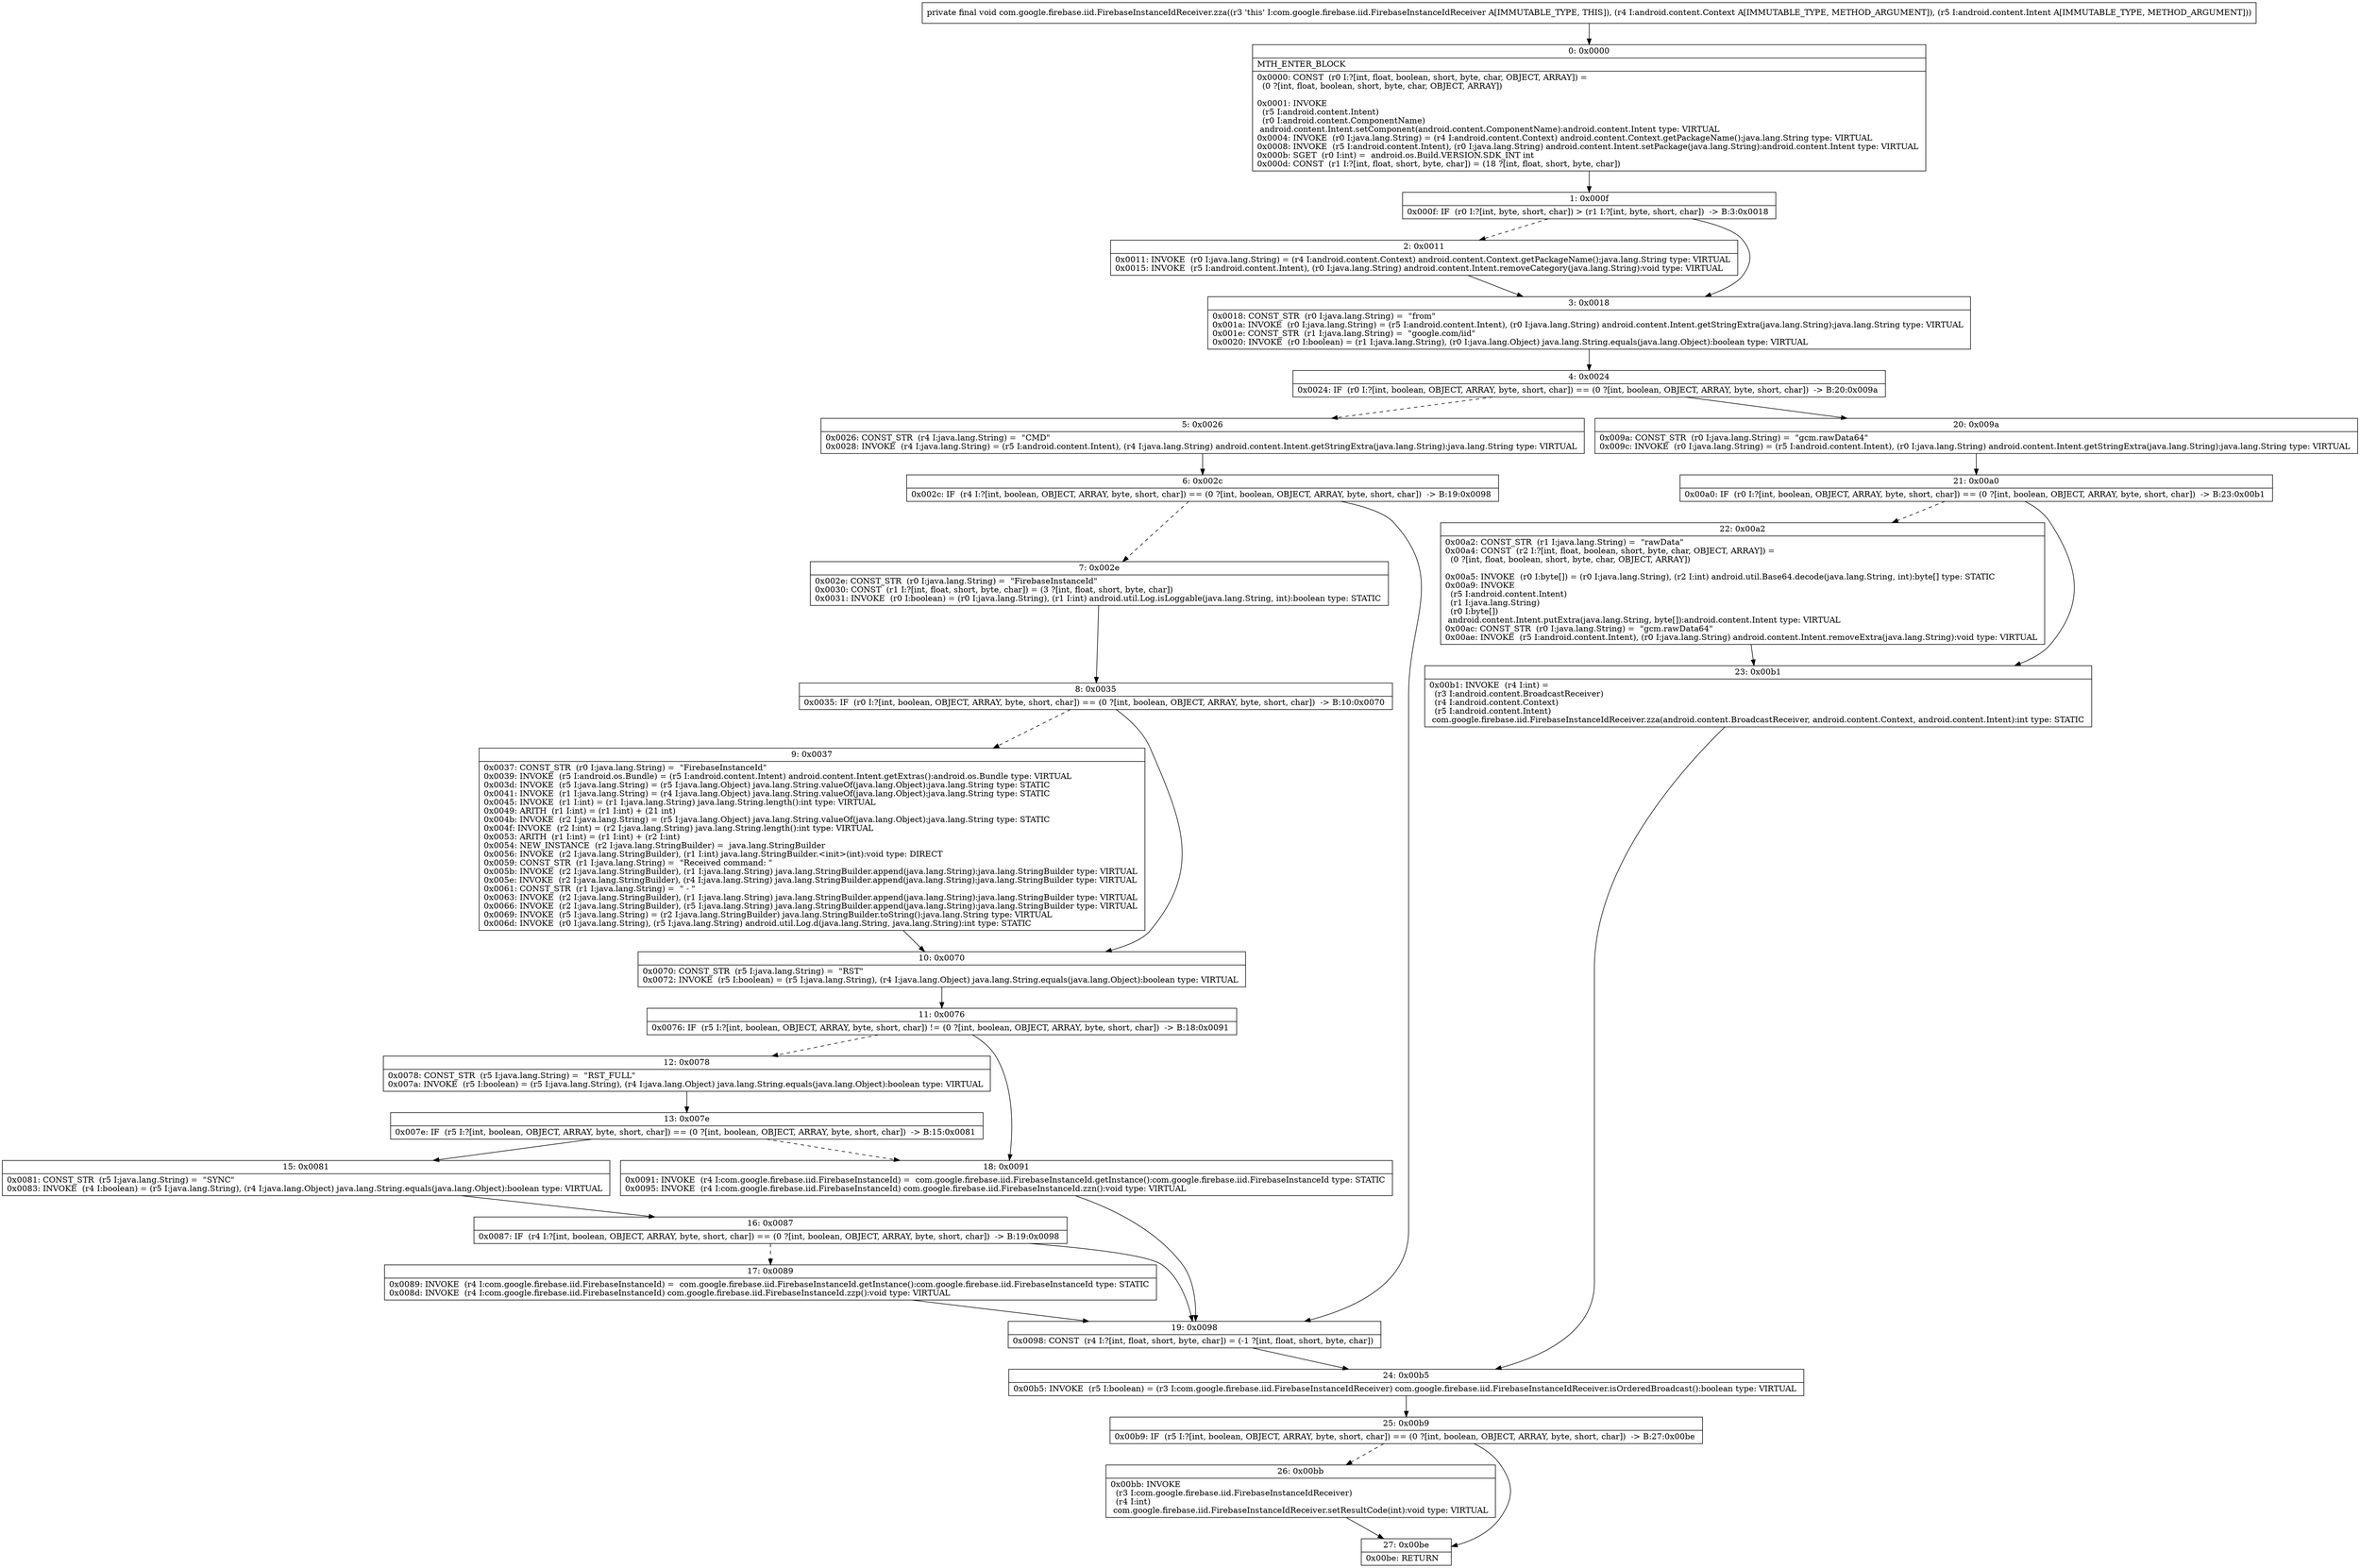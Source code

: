 digraph "CFG forcom.google.firebase.iid.FirebaseInstanceIdReceiver.zza(Landroid\/content\/Context;Landroid\/content\/Intent;)V" {
Node_0 [shape=record,label="{0\:\ 0x0000|MTH_ENTER_BLOCK\l|0x0000: CONST  (r0 I:?[int, float, boolean, short, byte, char, OBJECT, ARRAY]) = \l  (0 ?[int, float, boolean, short, byte, char, OBJECT, ARRAY])\l \l0x0001: INVOKE  \l  (r5 I:android.content.Intent)\l  (r0 I:android.content.ComponentName)\l android.content.Intent.setComponent(android.content.ComponentName):android.content.Intent type: VIRTUAL \l0x0004: INVOKE  (r0 I:java.lang.String) = (r4 I:android.content.Context) android.content.Context.getPackageName():java.lang.String type: VIRTUAL \l0x0008: INVOKE  (r5 I:android.content.Intent), (r0 I:java.lang.String) android.content.Intent.setPackage(java.lang.String):android.content.Intent type: VIRTUAL \l0x000b: SGET  (r0 I:int) =  android.os.Build.VERSION.SDK_INT int \l0x000d: CONST  (r1 I:?[int, float, short, byte, char]) = (18 ?[int, float, short, byte, char]) \l}"];
Node_1 [shape=record,label="{1\:\ 0x000f|0x000f: IF  (r0 I:?[int, byte, short, char]) \> (r1 I:?[int, byte, short, char])  \-\> B:3:0x0018 \l}"];
Node_2 [shape=record,label="{2\:\ 0x0011|0x0011: INVOKE  (r0 I:java.lang.String) = (r4 I:android.content.Context) android.content.Context.getPackageName():java.lang.String type: VIRTUAL \l0x0015: INVOKE  (r5 I:android.content.Intent), (r0 I:java.lang.String) android.content.Intent.removeCategory(java.lang.String):void type: VIRTUAL \l}"];
Node_3 [shape=record,label="{3\:\ 0x0018|0x0018: CONST_STR  (r0 I:java.lang.String) =  \"from\" \l0x001a: INVOKE  (r0 I:java.lang.String) = (r5 I:android.content.Intent), (r0 I:java.lang.String) android.content.Intent.getStringExtra(java.lang.String):java.lang.String type: VIRTUAL \l0x001e: CONST_STR  (r1 I:java.lang.String) =  \"google.com\/iid\" \l0x0020: INVOKE  (r0 I:boolean) = (r1 I:java.lang.String), (r0 I:java.lang.Object) java.lang.String.equals(java.lang.Object):boolean type: VIRTUAL \l}"];
Node_4 [shape=record,label="{4\:\ 0x0024|0x0024: IF  (r0 I:?[int, boolean, OBJECT, ARRAY, byte, short, char]) == (0 ?[int, boolean, OBJECT, ARRAY, byte, short, char])  \-\> B:20:0x009a \l}"];
Node_5 [shape=record,label="{5\:\ 0x0026|0x0026: CONST_STR  (r4 I:java.lang.String) =  \"CMD\" \l0x0028: INVOKE  (r4 I:java.lang.String) = (r5 I:android.content.Intent), (r4 I:java.lang.String) android.content.Intent.getStringExtra(java.lang.String):java.lang.String type: VIRTUAL \l}"];
Node_6 [shape=record,label="{6\:\ 0x002c|0x002c: IF  (r4 I:?[int, boolean, OBJECT, ARRAY, byte, short, char]) == (0 ?[int, boolean, OBJECT, ARRAY, byte, short, char])  \-\> B:19:0x0098 \l}"];
Node_7 [shape=record,label="{7\:\ 0x002e|0x002e: CONST_STR  (r0 I:java.lang.String) =  \"FirebaseInstanceId\" \l0x0030: CONST  (r1 I:?[int, float, short, byte, char]) = (3 ?[int, float, short, byte, char]) \l0x0031: INVOKE  (r0 I:boolean) = (r0 I:java.lang.String), (r1 I:int) android.util.Log.isLoggable(java.lang.String, int):boolean type: STATIC \l}"];
Node_8 [shape=record,label="{8\:\ 0x0035|0x0035: IF  (r0 I:?[int, boolean, OBJECT, ARRAY, byte, short, char]) == (0 ?[int, boolean, OBJECT, ARRAY, byte, short, char])  \-\> B:10:0x0070 \l}"];
Node_9 [shape=record,label="{9\:\ 0x0037|0x0037: CONST_STR  (r0 I:java.lang.String) =  \"FirebaseInstanceId\" \l0x0039: INVOKE  (r5 I:android.os.Bundle) = (r5 I:android.content.Intent) android.content.Intent.getExtras():android.os.Bundle type: VIRTUAL \l0x003d: INVOKE  (r5 I:java.lang.String) = (r5 I:java.lang.Object) java.lang.String.valueOf(java.lang.Object):java.lang.String type: STATIC \l0x0041: INVOKE  (r1 I:java.lang.String) = (r4 I:java.lang.Object) java.lang.String.valueOf(java.lang.Object):java.lang.String type: STATIC \l0x0045: INVOKE  (r1 I:int) = (r1 I:java.lang.String) java.lang.String.length():int type: VIRTUAL \l0x0049: ARITH  (r1 I:int) = (r1 I:int) + (21 int) \l0x004b: INVOKE  (r2 I:java.lang.String) = (r5 I:java.lang.Object) java.lang.String.valueOf(java.lang.Object):java.lang.String type: STATIC \l0x004f: INVOKE  (r2 I:int) = (r2 I:java.lang.String) java.lang.String.length():int type: VIRTUAL \l0x0053: ARITH  (r1 I:int) = (r1 I:int) + (r2 I:int) \l0x0054: NEW_INSTANCE  (r2 I:java.lang.StringBuilder) =  java.lang.StringBuilder \l0x0056: INVOKE  (r2 I:java.lang.StringBuilder), (r1 I:int) java.lang.StringBuilder.\<init\>(int):void type: DIRECT \l0x0059: CONST_STR  (r1 I:java.lang.String) =  \"Received command: \" \l0x005b: INVOKE  (r2 I:java.lang.StringBuilder), (r1 I:java.lang.String) java.lang.StringBuilder.append(java.lang.String):java.lang.StringBuilder type: VIRTUAL \l0x005e: INVOKE  (r2 I:java.lang.StringBuilder), (r4 I:java.lang.String) java.lang.StringBuilder.append(java.lang.String):java.lang.StringBuilder type: VIRTUAL \l0x0061: CONST_STR  (r1 I:java.lang.String) =  \" \- \" \l0x0063: INVOKE  (r2 I:java.lang.StringBuilder), (r1 I:java.lang.String) java.lang.StringBuilder.append(java.lang.String):java.lang.StringBuilder type: VIRTUAL \l0x0066: INVOKE  (r2 I:java.lang.StringBuilder), (r5 I:java.lang.String) java.lang.StringBuilder.append(java.lang.String):java.lang.StringBuilder type: VIRTUAL \l0x0069: INVOKE  (r5 I:java.lang.String) = (r2 I:java.lang.StringBuilder) java.lang.StringBuilder.toString():java.lang.String type: VIRTUAL \l0x006d: INVOKE  (r0 I:java.lang.String), (r5 I:java.lang.String) android.util.Log.d(java.lang.String, java.lang.String):int type: STATIC \l}"];
Node_10 [shape=record,label="{10\:\ 0x0070|0x0070: CONST_STR  (r5 I:java.lang.String) =  \"RST\" \l0x0072: INVOKE  (r5 I:boolean) = (r5 I:java.lang.String), (r4 I:java.lang.Object) java.lang.String.equals(java.lang.Object):boolean type: VIRTUAL \l}"];
Node_11 [shape=record,label="{11\:\ 0x0076|0x0076: IF  (r5 I:?[int, boolean, OBJECT, ARRAY, byte, short, char]) != (0 ?[int, boolean, OBJECT, ARRAY, byte, short, char])  \-\> B:18:0x0091 \l}"];
Node_12 [shape=record,label="{12\:\ 0x0078|0x0078: CONST_STR  (r5 I:java.lang.String) =  \"RST_FULL\" \l0x007a: INVOKE  (r5 I:boolean) = (r5 I:java.lang.String), (r4 I:java.lang.Object) java.lang.String.equals(java.lang.Object):boolean type: VIRTUAL \l}"];
Node_13 [shape=record,label="{13\:\ 0x007e|0x007e: IF  (r5 I:?[int, boolean, OBJECT, ARRAY, byte, short, char]) == (0 ?[int, boolean, OBJECT, ARRAY, byte, short, char])  \-\> B:15:0x0081 \l}"];
Node_15 [shape=record,label="{15\:\ 0x0081|0x0081: CONST_STR  (r5 I:java.lang.String) =  \"SYNC\" \l0x0083: INVOKE  (r4 I:boolean) = (r5 I:java.lang.String), (r4 I:java.lang.Object) java.lang.String.equals(java.lang.Object):boolean type: VIRTUAL \l}"];
Node_16 [shape=record,label="{16\:\ 0x0087|0x0087: IF  (r4 I:?[int, boolean, OBJECT, ARRAY, byte, short, char]) == (0 ?[int, boolean, OBJECT, ARRAY, byte, short, char])  \-\> B:19:0x0098 \l}"];
Node_17 [shape=record,label="{17\:\ 0x0089|0x0089: INVOKE  (r4 I:com.google.firebase.iid.FirebaseInstanceId) =  com.google.firebase.iid.FirebaseInstanceId.getInstance():com.google.firebase.iid.FirebaseInstanceId type: STATIC \l0x008d: INVOKE  (r4 I:com.google.firebase.iid.FirebaseInstanceId) com.google.firebase.iid.FirebaseInstanceId.zzp():void type: VIRTUAL \l}"];
Node_18 [shape=record,label="{18\:\ 0x0091|0x0091: INVOKE  (r4 I:com.google.firebase.iid.FirebaseInstanceId) =  com.google.firebase.iid.FirebaseInstanceId.getInstance():com.google.firebase.iid.FirebaseInstanceId type: STATIC \l0x0095: INVOKE  (r4 I:com.google.firebase.iid.FirebaseInstanceId) com.google.firebase.iid.FirebaseInstanceId.zzn():void type: VIRTUAL \l}"];
Node_19 [shape=record,label="{19\:\ 0x0098|0x0098: CONST  (r4 I:?[int, float, short, byte, char]) = (\-1 ?[int, float, short, byte, char]) \l}"];
Node_20 [shape=record,label="{20\:\ 0x009a|0x009a: CONST_STR  (r0 I:java.lang.String) =  \"gcm.rawData64\" \l0x009c: INVOKE  (r0 I:java.lang.String) = (r5 I:android.content.Intent), (r0 I:java.lang.String) android.content.Intent.getStringExtra(java.lang.String):java.lang.String type: VIRTUAL \l}"];
Node_21 [shape=record,label="{21\:\ 0x00a0|0x00a0: IF  (r0 I:?[int, boolean, OBJECT, ARRAY, byte, short, char]) == (0 ?[int, boolean, OBJECT, ARRAY, byte, short, char])  \-\> B:23:0x00b1 \l}"];
Node_22 [shape=record,label="{22\:\ 0x00a2|0x00a2: CONST_STR  (r1 I:java.lang.String) =  \"rawData\" \l0x00a4: CONST  (r2 I:?[int, float, boolean, short, byte, char, OBJECT, ARRAY]) = \l  (0 ?[int, float, boolean, short, byte, char, OBJECT, ARRAY])\l \l0x00a5: INVOKE  (r0 I:byte[]) = (r0 I:java.lang.String), (r2 I:int) android.util.Base64.decode(java.lang.String, int):byte[] type: STATIC \l0x00a9: INVOKE  \l  (r5 I:android.content.Intent)\l  (r1 I:java.lang.String)\l  (r0 I:byte[])\l android.content.Intent.putExtra(java.lang.String, byte[]):android.content.Intent type: VIRTUAL \l0x00ac: CONST_STR  (r0 I:java.lang.String) =  \"gcm.rawData64\" \l0x00ae: INVOKE  (r5 I:android.content.Intent), (r0 I:java.lang.String) android.content.Intent.removeExtra(java.lang.String):void type: VIRTUAL \l}"];
Node_23 [shape=record,label="{23\:\ 0x00b1|0x00b1: INVOKE  (r4 I:int) = \l  (r3 I:android.content.BroadcastReceiver)\l  (r4 I:android.content.Context)\l  (r5 I:android.content.Intent)\l com.google.firebase.iid.FirebaseInstanceIdReceiver.zza(android.content.BroadcastReceiver, android.content.Context, android.content.Intent):int type: STATIC \l}"];
Node_24 [shape=record,label="{24\:\ 0x00b5|0x00b5: INVOKE  (r5 I:boolean) = (r3 I:com.google.firebase.iid.FirebaseInstanceIdReceiver) com.google.firebase.iid.FirebaseInstanceIdReceiver.isOrderedBroadcast():boolean type: VIRTUAL \l}"];
Node_25 [shape=record,label="{25\:\ 0x00b9|0x00b9: IF  (r5 I:?[int, boolean, OBJECT, ARRAY, byte, short, char]) == (0 ?[int, boolean, OBJECT, ARRAY, byte, short, char])  \-\> B:27:0x00be \l}"];
Node_26 [shape=record,label="{26\:\ 0x00bb|0x00bb: INVOKE  \l  (r3 I:com.google.firebase.iid.FirebaseInstanceIdReceiver)\l  (r4 I:int)\l com.google.firebase.iid.FirebaseInstanceIdReceiver.setResultCode(int):void type: VIRTUAL \l}"];
Node_27 [shape=record,label="{27\:\ 0x00be|0x00be: RETURN   \l}"];
MethodNode[shape=record,label="{private final void com.google.firebase.iid.FirebaseInstanceIdReceiver.zza((r3 'this' I:com.google.firebase.iid.FirebaseInstanceIdReceiver A[IMMUTABLE_TYPE, THIS]), (r4 I:android.content.Context A[IMMUTABLE_TYPE, METHOD_ARGUMENT]), (r5 I:android.content.Intent A[IMMUTABLE_TYPE, METHOD_ARGUMENT])) }"];
MethodNode -> Node_0;
Node_0 -> Node_1;
Node_1 -> Node_2[style=dashed];
Node_1 -> Node_3;
Node_2 -> Node_3;
Node_3 -> Node_4;
Node_4 -> Node_5[style=dashed];
Node_4 -> Node_20;
Node_5 -> Node_6;
Node_6 -> Node_7[style=dashed];
Node_6 -> Node_19;
Node_7 -> Node_8;
Node_8 -> Node_9[style=dashed];
Node_8 -> Node_10;
Node_9 -> Node_10;
Node_10 -> Node_11;
Node_11 -> Node_12[style=dashed];
Node_11 -> Node_18;
Node_12 -> Node_13;
Node_13 -> Node_15;
Node_13 -> Node_18[style=dashed];
Node_15 -> Node_16;
Node_16 -> Node_17[style=dashed];
Node_16 -> Node_19;
Node_17 -> Node_19;
Node_18 -> Node_19;
Node_19 -> Node_24;
Node_20 -> Node_21;
Node_21 -> Node_22[style=dashed];
Node_21 -> Node_23;
Node_22 -> Node_23;
Node_23 -> Node_24;
Node_24 -> Node_25;
Node_25 -> Node_26[style=dashed];
Node_25 -> Node_27;
Node_26 -> Node_27;
}

